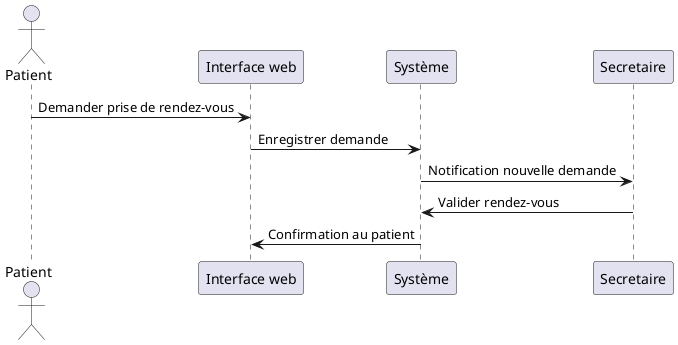 @startuml
actor Patient
participant "Interface web" as Interface
participant "Système" as Systeme
participant Secretaire

Patient -> Interface : Demander prise de rendez-vous
Interface -> Systeme : Enregistrer demande
Systeme -> Secretaire : Notification nouvelle demande
Secretaire -> Systeme : Valider rendez-vous
Systeme -> Interface : Confirmation au patient
@enduml
